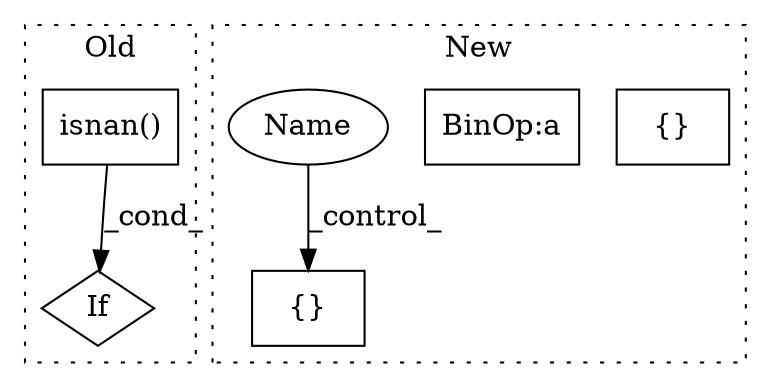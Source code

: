 digraph G {
subgraph cluster0 {
1 [label="isnan()" a="75" s="10445,10467" l="12,1" shape="box"];
3 [label="If" a="96" s="10438" l="3" shape="diamond"];
label = "Old";
style="dotted";
}
subgraph cluster1 {
2 [label="{}" a="95" s="6389,6648" l="34,31" shape="box"];
4 [label="{}" a="95" s="13561,14059" l="18,15" shape="box"];
5 [label="BinOp:a" a="82" s="13720" l="3" shape="box"];
6 [label="Name" a="87" s="6340" l="9" shape="ellipse"];
label = "New";
style="dotted";
}
1 -> 3 [label="_cond_"];
6 -> 2 [label="_control_"];
}